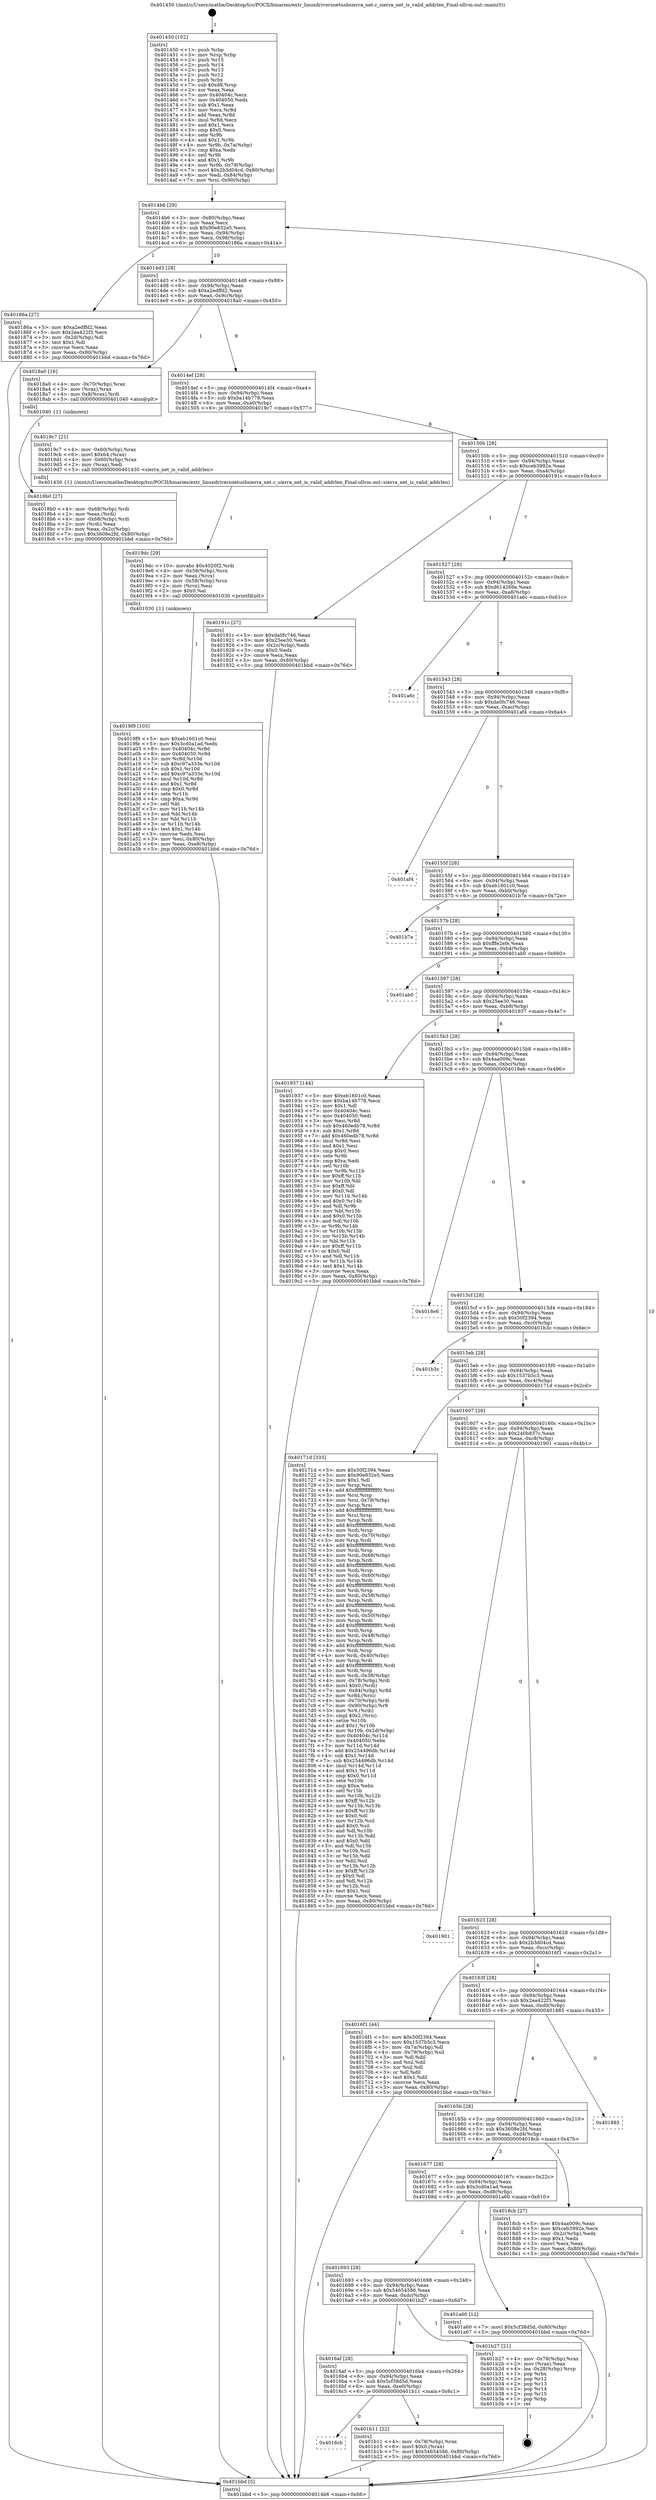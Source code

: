 digraph "0x401450" {
  label = "0x401450 (/mnt/c/Users/mathe/Desktop/tcc/POCII/binaries/extr_linuxdriversnetusbsierra_net.c_sierra_net_is_valid_addrlen_Final-ollvm.out::main(0))"
  labelloc = "t"
  node[shape=record]

  Entry [label="",width=0.3,height=0.3,shape=circle,fillcolor=black,style=filled]
  "0x4014b6" [label="{
     0x4014b6 [29]\l
     | [instrs]\l
     &nbsp;&nbsp;0x4014b6 \<+3\>: mov -0x80(%rbp),%eax\l
     &nbsp;&nbsp;0x4014b9 \<+2\>: mov %eax,%ecx\l
     &nbsp;&nbsp;0x4014bb \<+6\>: sub $0x90e832e5,%ecx\l
     &nbsp;&nbsp;0x4014c1 \<+6\>: mov %eax,-0x94(%rbp)\l
     &nbsp;&nbsp;0x4014c7 \<+6\>: mov %ecx,-0x98(%rbp)\l
     &nbsp;&nbsp;0x4014cd \<+6\>: je 000000000040186a \<main+0x41a\>\l
  }"]
  "0x40186a" [label="{
     0x40186a [27]\l
     | [instrs]\l
     &nbsp;&nbsp;0x40186a \<+5\>: mov $0xa2edffd2,%eax\l
     &nbsp;&nbsp;0x40186f \<+5\>: mov $0x2ea422f3,%ecx\l
     &nbsp;&nbsp;0x401874 \<+3\>: mov -0x2d(%rbp),%dl\l
     &nbsp;&nbsp;0x401877 \<+3\>: test $0x1,%dl\l
     &nbsp;&nbsp;0x40187a \<+3\>: cmovne %ecx,%eax\l
     &nbsp;&nbsp;0x40187d \<+3\>: mov %eax,-0x80(%rbp)\l
     &nbsp;&nbsp;0x401880 \<+5\>: jmp 0000000000401bbd \<main+0x76d\>\l
  }"]
  "0x4014d3" [label="{
     0x4014d3 [28]\l
     | [instrs]\l
     &nbsp;&nbsp;0x4014d3 \<+5\>: jmp 00000000004014d8 \<main+0x88\>\l
     &nbsp;&nbsp;0x4014d8 \<+6\>: mov -0x94(%rbp),%eax\l
     &nbsp;&nbsp;0x4014de \<+5\>: sub $0xa2edffd2,%eax\l
     &nbsp;&nbsp;0x4014e3 \<+6\>: mov %eax,-0x9c(%rbp)\l
     &nbsp;&nbsp;0x4014e9 \<+6\>: je 00000000004018a0 \<main+0x450\>\l
  }"]
  Exit [label="",width=0.3,height=0.3,shape=circle,fillcolor=black,style=filled,peripheries=2]
  "0x4018a0" [label="{
     0x4018a0 [16]\l
     | [instrs]\l
     &nbsp;&nbsp;0x4018a0 \<+4\>: mov -0x70(%rbp),%rax\l
     &nbsp;&nbsp;0x4018a4 \<+3\>: mov (%rax),%rax\l
     &nbsp;&nbsp;0x4018a7 \<+4\>: mov 0x8(%rax),%rdi\l
     &nbsp;&nbsp;0x4018ab \<+5\>: call 0000000000401040 \<atoi@plt\>\l
     | [calls]\l
     &nbsp;&nbsp;0x401040 \{1\} (unknown)\l
  }"]
  "0x4014ef" [label="{
     0x4014ef [28]\l
     | [instrs]\l
     &nbsp;&nbsp;0x4014ef \<+5\>: jmp 00000000004014f4 \<main+0xa4\>\l
     &nbsp;&nbsp;0x4014f4 \<+6\>: mov -0x94(%rbp),%eax\l
     &nbsp;&nbsp;0x4014fa \<+5\>: sub $0xba14b778,%eax\l
     &nbsp;&nbsp;0x4014ff \<+6\>: mov %eax,-0xa0(%rbp)\l
     &nbsp;&nbsp;0x401505 \<+6\>: je 00000000004019c7 \<main+0x577\>\l
  }"]
  "0x4016cb" [label="{
     0x4016cb\l
  }", style=dashed]
  "0x4019c7" [label="{
     0x4019c7 [21]\l
     | [instrs]\l
     &nbsp;&nbsp;0x4019c7 \<+4\>: mov -0x60(%rbp),%rax\l
     &nbsp;&nbsp;0x4019cb \<+6\>: movl $0x64,(%rax)\l
     &nbsp;&nbsp;0x4019d1 \<+4\>: mov -0x60(%rbp),%rax\l
     &nbsp;&nbsp;0x4019d5 \<+2\>: mov (%rax),%edi\l
     &nbsp;&nbsp;0x4019d7 \<+5\>: call 0000000000401430 \<sierra_net_is_valid_addrlen\>\l
     | [calls]\l
     &nbsp;&nbsp;0x401430 \{1\} (/mnt/c/Users/mathe/Desktop/tcc/POCII/binaries/extr_linuxdriversnetusbsierra_net.c_sierra_net_is_valid_addrlen_Final-ollvm.out::sierra_net_is_valid_addrlen)\l
  }"]
  "0x40150b" [label="{
     0x40150b [28]\l
     | [instrs]\l
     &nbsp;&nbsp;0x40150b \<+5\>: jmp 0000000000401510 \<main+0xc0\>\l
     &nbsp;&nbsp;0x401510 \<+6\>: mov -0x94(%rbp),%eax\l
     &nbsp;&nbsp;0x401516 \<+5\>: sub $0xceb3992e,%eax\l
     &nbsp;&nbsp;0x40151b \<+6\>: mov %eax,-0xa4(%rbp)\l
     &nbsp;&nbsp;0x401521 \<+6\>: je 000000000040191c \<main+0x4cc\>\l
  }"]
  "0x401b11" [label="{
     0x401b11 [22]\l
     | [instrs]\l
     &nbsp;&nbsp;0x401b11 \<+4\>: mov -0x78(%rbp),%rax\l
     &nbsp;&nbsp;0x401b15 \<+6\>: movl $0x0,(%rax)\l
     &nbsp;&nbsp;0x401b1b \<+7\>: movl $0x54654586,-0x80(%rbp)\l
     &nbsp;&nbsp;0x401b22 \<+5\>: jmp 0000000000401bbd \<main+0x76d\>\l
  }"]
  "0x40191c" [label="{
     0x40191c [27]\l
     | [instrs]\l
     &nbsp;&nbsp;0x40191c \<+5\>: mov $0xda0fc746,%eax\l
     &nbsp;&nbsp;0x401921 \<+5\>: mov $0x25ee30,%ecx\l
     &nbsp;&nbsp;0x401926 \<+3\>: mov -0x2c(%rbp),%edx\l
     &nbsp;&nbsp;0x401929 \<+3\>: cmp $0x0,%edx\l
     &nbsp;&nbsp;0x40192c \<+3\>: cmove %ecx,%eax\l
     &nbsp;&nbsp;0x40192f \<+3\>: mov %eax,-0x80(%rbp)\l
     &nbsp;&nbsp;0x401932 \<+5\>: jmp 0000000000401bbd \<main+0x76d\>\l
  }"]
  "0x401527" [label="{
     0x401527 [28]\l
     | [instrs]\l
     &nbsp;&nbsp;0x401527 \<+5\>: jmp 000000000040152c \<main+0xdc\>\l
     &nbsp;&nbsp;0x40152c \<+6\>: mov -0x94(%rbp),%eax\l
     &nbsp;&nbsp;0x401532 \<+5\>: sub $0xd614269e,%eax\l
     &nbsp;&nbsp;0x401537 \<+6\>: mov %eax,-0xa8(%rbp)\l
     &nbsp;&nbsp;0x40153d \<+6\>: je 0000000000401a6c \<main+0x61c\>\l
  }"]
  "0x4016af" [label="{
     0x4016af [28]\l
     | [instrs]\l
     &nbsp;&nbsp;0x4016af \<+5\>: jmp 00000000004016b4 \<main+0x264\>\l
     &nbsp;&nbsp;0x4016b4 \<+6\>: mov -0x94(%rbp),%eax\l
     &nbsp;&nbsp;0x4016ba \<+5\>: sub $0x5cf38d5d,%eax\l
     &nbsp;&nbsp;0x4016bf \<+6\>: mov %eax,-0xe0(%rbp)\l
     &nbsp;&nbsp;0x4016c5 \<+6\>: je 0000000000401b11 \<main+0x6c1\>\l
  }"]
  "0x401a6c" [label="{
     0x401a6c\l
  }", style=dashed]
  "0x401543" [label="{
     0x401543 [28]\l
     | [instrs]\l
     &nbsp;&nbsp;0x401543 \<+5\>: jmp 0000000000401548 \<main+0xf8\>\l
     &nbsp;&nbsp;0x401548 \<+6\>: mov -0x94(%rbp),%eax\l
     &nbsp;&nbsp;0x40154e \<+5\>: sub $0xda0fc746,%eax\l
     &nbsp;&nbsp;0x401553 \<+6\>: mov %eax,-0xac(%rbp)\l
     &nbsp;&nbsp;0x401559 \<+6\>: je 0000000000401af4 \<main+0x6a4\>\l
  }"]
  "0x401b27" [label="{
     0x401b27 [21]\l
     | [instrs]\l
     &nbsp;&nbsp;0x401b27 \<+4\>: mov -0x78(%rbp),%rax\l
     &nbsp;&nbsp;0x401b2b \<+2\>: mov (%rax),%eax\l
     &nbsp;&nbsp;0x401b2d \<+4\>: lea -0x28(%rbp),%rsp\l
     &nbsp;&nbsp;0x401b31 \<+1\>: pop %rbx\l
     &nbsp;&nbsp;0x401b32 \<+2\>: pop %r12\l
     &nbsp;&nbsp;0x401b34 \<+2\>: pop %r13\l
     &nbsp;&nbsp;0x401b36 \<+2\>: pop %r14\l
     &nbsp;&nbsp;0x401b38 \<+2\>: pop %r15\l
     &nbsp;&nbsp;0x401b3a \<+1\>: pop %rbp\l
     &nbsp;&nbsp;0x401b3b \<+1\>: ret\l
  }"]
  "0x401af4" [label="{
     0x401af4\l
  }", style=dashed]
  "0x40155f" [label="{
     0x40155f [28]\l
     | [instrs]\l
     &nbsp;&nbsp;0x40155f \<+5\>: jmp 0000000000401564 \<main+0x114\>\l
     &nbsp;&nbsp;0x401564 \<+6\>: mov -0x94(%rbp),%eax\l
     &nbsp;&nbsp;0x40156a \<+5\>: sub $0xeb1601c0,%eax\l
     &nbsp;&nbsp;0x40156f \<+6\>: mov %eax,-0xb0(%rbp)\l
     &nbsp;&nbsp;0x401575 \<+6\>: je 0000000000401b7e \<main+0x72e\>\l
  }"]
  "0x401693" [label="{
     0x401693 [28]\l
     | [instrs]\l
     &nbsp;&nbsp;0x401693 \<+5\>: jmp 0000000000401698 \<main+0x248\>\l
     &nbsp;&nbsp;0x401698 \<+6\>: mov -0x94(%rbp),%eax\l
     &nbsp;&nbsp;0x40169e \<+5\>: sub $0x54654586,%eax\l
     &nbsp;&nbsp;0x4016a3 \<+6\>: mov %eax,-0xdc(%rbp)\l
     &nbsp;&nbsp;0x4016a9 \<+6\>: je 0000000000401b27 \<main+0x6d7\>\l
  }"]
  "0x401b7e" [label="{
     0x401b7e\l
  }", style=dashed]
  "0x40157b" [label="{
     0x40157b [28]\l
     | [instrs]\l
     &nbsp;&nbsp;0x40157b \<+5\>: jmp 0000000000401580 \<main+0x130\>\l
     &nbsp;&nbsp;0x401580 \<+6\>: mov -0x94(%rbp),%eax\l
     &nbsp;&nbsp;0x401586 \<+5\>: sub $0xfffe2efe,%eax\l
     &nbsp;&nbsp;0x40158b \<+6\>: mov %eax,-0xb4(%rbp)\l
     &nbsp;&nbsp;0x401591 \<+6\>: je 0000000000401ab0 \<main+0x660\>\l
  }"]
  "0x401a60" [label="{
     0x401a60 [12]\l
     | [instrs]\l
     &nbsp;&nbsp;0x401a60 \<+7\>: movl $0x5cf38d5d,-0x80(%rbp)\l
     &nbsp;&nbsp;0x401a67 \<+5\>: jmp 0000000000401bbd \<main+0x76d\>\l
  }"]
  "0x401ab0" [label="{
     0x401ab0\l
  }", style=dashed]
  "0x401597" [label="{
     0x401597 [28]\l
     | [instrs]\l
     &nbsp;&nbsp;0x401597 \<+5\>: jmp 000000000040159c \<main+0x14c\>\l
     &nbsp;&nbsp;0x40159c \<+6\>: mov -0x94(%rbp),%eax\l
     &nbsp;&nbsp;0x4015a2 \<+5\>: sub $0x25ee30,%eax\l
     &nbsp;&nbsp;0x4015a7 \<+6\>: mov %eax,-0xb8(%rbp)\l
     &nbsp;&nbsp;0x4015ad \<+6\>: je 0000000000401937 \<main+0x4e7\>\l
  }"]
  "0x4019f9" [label="{
     0x4019f9 [103]\l
     | [instrs]\l
     &nbsp;&nbsp;0x4019f9 \<+5\>: mov $0xeb1601c0,%esi\l
     &nbsp;&nbsp;0x4019fe \<+5\>: mov $0x3cd0a1ad,%edx\l
     &nbsp;&nbsp;0x401a03 \<+8\>: mov 0x40404c,%r8d\l
     &nbsp;&nbsp;0x401a0b \<+8\>: mov 0x404050,%r9d\l
     &nbsp;&nbsp;0x401a13 \<+3\>: mov %r8d,%r10d\l
     &nbsp;&nbsp;0x401a16 \<+7\>: sub $0xc97a333e,%r10d\l
     &nbsp;&nbsp;0x401a1d \<+4\>: sub $0x1,%r10d\l
     &nbsp;&nbsp;0x401a21 \<+7\>: add $0xc97a333e,%r10d\l
     &nbsp;&nbsp;0x401a28 \<+4\>: imul %r10d,%r8d\l
     &nbsp;&nbsp;0x401a2c \<+4\>: and $0x1,%r8d\l
     &nbsp;&nbsp;0x401a30 \<+4\>: cmp $0x0,%r8d\l
     &nbsp;&nbsp;0x401a34 \<+4\>: sete %r11b\l
     &nbsp;&nbsp;0x401a38 \<+4\>: cmp $0xa,%r9d\l
     &nbsp;&nbsp;0x401a3c \<+3\>: setl %bl\l
     &nbsp;&nbsp;0x401a3f \<+3\>: mov %r11b,%r14b\l
     &nbsp;&nbsp;0x401a42 \<+3\>: and %bl,%r14b\l
     &nbsp;&nbsp;0x401a45 \<+3\>: xor %bl,%r11b\l
     &nbsp;&nbsp;0x401a48 \<+3\>: or %r11b,%r14b\l
     &nbsp;&nbsp;0x401a4b \<+4\>: test $0x1,%r14b\l
     &nbsp;&nbsp;0x401a4f \<+3\>: cmovne %edx,%esi\l
     &nbsp;&nbsp;0x401a52 \<+3\>: mov %esi,-0x80(%rbp)\l
     &nbsp;&nbsp;0x401a55 \<+6\>: mov %eax,-0xe8(%rbp)\l
     &nbsp;&nbsp;0x401a5b \<+5\>: jmp 0000000000401bbd \<main+0x76d\>\l
  }"]
  "0x401937" [label="{
     0x401937 [144]\l
     | [instrs]\l
     &nbsp;&nbsp;0x401937 \<+5\>: mov $0xeb1601c0,%eax\l
     &nbsp;&nbsp;0x40193c \<+5\>: mov $0xba14b778,%ecx\l
     &nbsp;&nbsp;0x401941 \<+2\>: mov $0x1,%dl\l
     &nbsp;&nbsp;0x401943 \<+7\>: mov 0x40404c,%esi\l
     &nbsp;&nbsp;0x40194a \<+7\>: mov 0x404050,%edi\l
     &nbsp;&nbsp;0x401951 \<+3\>: mov %esi,%r8d\l
     &nbsp;&nbsp;0x401954 \<+7\>: sub $0x460edb78,%r8d\l
     &nbsp;&nbsp;0x40195b \<+4\>: sub $0x1,%r8d\l
     &nbsp;&nbsp;0x40195f \<+7\>: add $0x460edb78,%r8d\l
     &nbsp;&nbsp;0x401966 \<+4\>: imul %r8d,%esi\l
     &nbsp;&nbsp;0x40196a \<+3\>: and $0x1,%esi\l
     &nbsp;&nbsp;0x40196d \<+3\>: cmp $0x0,%esi\l
     &nbsp;&nbsp;0x401970 \<+4\>: sete %r9b\l
     &nbsp;&nbsp;0x401974 \<+3\>: cmp $0xa,%edi\l
     &nbsp;&nbsp;0x401977 \<+4\>: setl %r10b\l
     &nbsp;&nbsp;0x40197b \<+3\>: mov %r9b,%r11b\l
     &nbsp;&nbsp;0x40197e \<+4\>: xor $0xff,%r11b\l
     &nbsp;&nbsp;0x401982 \<+3\>: mov %r10b,%bl\l
     &nbsp;&nbsp;0x401985 \<+3\>: xor $0xff,%bl\l
     &nbsp;&nbsp;0x401988 \<+3\>: xor $0x0,%dl\l
     &nbsp;&nbsp;0x40198b \<+3\>: mov %r11b,%r14b\l
     &nbsp;&nbsp;0x40198e \<+4\>: and $0x0,%r14b\l
     &nbsp;&nbsp;0x401992 \<+3\>: and %dl,%r9b\l
     &nbsp;&nbsp;0x401995 \<+3\>: mov %bl,%r15b\l
     &nbsp;&nbsp;0x401998 \<+4\>: and $0x0,%r15b\l
     &nbsp;&nbsp;0x40199c \<+3\>: and %dl,%r10b\l
     &nbsp;&nbsp;0x40199f \<+3\>: or %r9b,%r14b\l
     &nbsp;&nbsp;0x4019a2 \<+3\>: or %r10b,%r15b\l
     &nbsp;&nbsp;0x4019a5 \<+3\>: xor %r15b,%r14b\l
     &nbsp;&nbsp;0x4019a8 \<+3\>: or %bl,%r11b\l
     &nbsp;&nbsp;0x4019ab \<+4\>: xor $0xff,%r11b\l
     &nbsp;&nbsp;0x4019af \<+3\>: or $0x0,%dl\l
     &nbsp;&nbsp;0x4019b2 \<+3\>: and %dl,%r11b\l
     &nbsp;&nbsp;0x4019b5 \<+3\>: or %r11b,%r14b\l
     &nbsp;&nbsp;0x4019b8 \<+4\>: test $0x1,%r14b\l
     &nbsp;&nbsp;0x4019bc \<+3\>: cmovne %ecx,%eax\l
     &nbsp;&nbsp;0x4019bf \<+3\>: mov %eax,-0x80(%rbp)\l
     &nbsp;&nbsp;0x4019c2 \<+5\>: jmp 0000000000401bbd \<main+0x76d\>\l
  }"]
  "0x4015b3" [label="{
     0x4015b3 [28]\l
     | [instrs]\l
     &nbsp;&nbsp;0x4015b3 \<+5\>: jmp 00000000004015b8 \<main+0x168\>\l
     &nbsp;&nbsp;0x4015b8 \<+6\>: mov -0x94(%rbp),%eax\l
     &nbsp;&nbsp;0x4015be \<+5\>: sub $0x4aa009c,%eax\l
     &nbsp;&nbsp;0x4015c3 \<+6\>: mov %eax,-0xbc(%rbp)\l
     &nbsp;&nbsp;0x4015c9 \<+6\>: je 00000000004018e6 \<main+0x496\>\l
  }"]
  "0x4019dc" [label="{
     0x4019dc [29]\l
     | [instrs]\l
     &nbsp;&nbsp;0x4019dc \<+10\>: movabs $0x4020f2,%rdi\l
     &nbsp;&nbsp;0x4019e6 \<+4\>: mov -0x58(%rbp),%rcx\l
     &nbsp;&nbsp;0x4019ea \<+2\>: mov %eax,(%rcx)\l
     &nbsp;&nbsp;0x4019ec \<+4\>: mov -0x58(%rbp),%rcx\l
     &nbsp;&nbsp;0x4019f0 \<+2\>: mov (%rcx),%esi\l
     &nbsp;&nbsp;0x4019f2 \<+2\>: mov $0x0,%al\l
     &nbsp;&nbsp;0x4019f4 \<+5\>: call 0000000000401030 \<printf@plt\>\l
     | [calls]\l
     &nbsp;&nbsp;0x401030 \{1\} (unknown)\l
  }"]
  "0x4018e6" [label="{
     0x4018e6\l
  }", style=dashed]
  "0x4015cf" [label="{
     0x4015cf [28]\l
     | [instrs]\l
     &nbsp;&nbsp;0x4015cf \<+5\>: jmp 00000000004015d4 \<main+0x184\>\l
     &nbsp;&nbsp;0x4015d4 \<+6\>: mov -0x94(%rbp),%eax\l
     &nbsp;&nbsp;0x4015da \<+5\>: sub $0x50f2394,%eax\l
     &nbsp;&nbsp;0x4015df \<+6\>: mov %eax,-0xc0(%rbp)\l
     &nbsp;&nbsp;0x4015e5 \<+6\>: je 0000000000401b3c \<main+0x6ec\>\l
  }"]
  "0x401677" [label="{
     0x401677 [28]\l
     | [instrs]\l
     &nbsp;&nbsp;0x401677 \<+5\>: jmp 000000000040167c \<main+0x22c\>\l
     &nbsp;&nbsp;0x40167c \<+6\>: mov -0x94(%rbp),%eax\l
     &nbsp;&nbsp;0x401682 \<+5\>: sub $0x3cd0a1ad,%eax\l
     &nbsp;&nbsp;0x401687 \<+6\>: mov %eax,-0xd8(%rbp)\l
     &nbsp;&nbsp;0x40168d \<+6\>: je 0000000000401a60 \<main+0x610\>\l
  }"]
  "0x401b3c" [label="{
     0x401b3c\l
  }", style=dashed]
  "0x4015eb" [label="{
     0x4015eb [28]\l
     | [instrs]\l
     &nbsp;&nbsp;0x4015eb \<+5\>: jmp 00000000004015f0 \<main+0x1a0\>\l
     &nbsp;&nbsp;0x4015f0 \<+6\>: mov -0x94(%rbp),%eax\l
     &nbsp;&nbsp;0x4015f6 \<+5\>: sub $0x1537b5c3,%eax\l
     &nbsp;&nbsp;0x4015fb \<+6\>: mov %eax,-0xc4(%rbp)\l
     &nbsp;&nbsp;0x401601 \<+6\>: je 000000000040171d \<main+0x2cd\>\l
  }"]
  "0x4018cb" [label="{
     0x4018cb [27]\l
     | [instrs]\l
     &nbsp;&nbsp;0x4018cb \<+5\>: mov $0x4aa009c,%eax\l
     &nbsp;&nbsp;0x4018d0 \<+5\>: mov $0xceb3992e,%ecx\l
     &nbsp;&nbsp;0x4018d5 \<+3\>: mov -0x2c(%rbp),%edx\l
     &nbsp;&nbsp;0x4018d8 \<+3\>: cmp $0x1,%edx\l
     &nbsp;&nbsp;0x4018db \<+3\>: cmovl %ecx,%eax\l
     &nbsp;&nbsp;0x4018de \<+3\>: mov %eax,-0x80(%rbp)\l
     &nbsp;&nbsp;0x4018e1 \<+5\>: jmp 0000000000401bbd \<main+0x76d\>\l
  }"]
  "0x40171d" [label="{
     0x40171d [333]\l
     | [instrs]\l
     &nbsp;&nbsp;0x40171d \<+5\>: mov $0x50f2394,%eax\l
     &nbsp;&nbsp;0x401722 \<+5\>: mov $0x90e832e5,%ecx\l
     &nbsp;&nbsp;0x401727 \<+2\>: mov $0x1,%dl\l
     &nbsp;&nbsp;0x401729 \<+3\>: mov %rsp,%rsi\l
     &nbsp;&nbsp;0x40172c \<+4\>: add $0xfffffffffffffff0,%rsi\l
     &nbsp;&nbsp;0x401730 \<+3\>: mov %rsi,%rsp\l
     &nbsp;&nbsp;0x401733 \<+4\>: mov %rsi,-0x78(%rbp)\l
     &nbsp;&nbsp;0x401737 \<+3\>: mov %rsp,%rsi\l
     &nbsp;&nbsp;0x40173a \<+4\>: add $0xfffffffffffffff0,%rsi\l
     &nbsp;&nbsp;0x40173e \<+3\>: mov %rsi,%rsp\l
     &nbsp;&nbsp;0x401741 \<+3\>: mov %rsp,%rdi\l
     &nbsp;&nbsp;0x401744 \<+4\>: add $0xfffffffffffffff0,%rdi\l
     &nbsp;&nbsp;0x401748 \<+3\>: mov %rdi,%rsp\l
     &nbsp;&nbsp;0x40174b \<+4\>: mov %rdi,-0x70(%rbp)\l
     &nbsp;&nbsp;0x40174f \<+3\>: mov %rsp,%rdi\l
     &nbsp;&nbsp;0x401752 \<+4\>: add $0xfffffffffffffff0,%rdi\l
     &nbsp;&nbsp;0x401756 \<+3\>: mov %rdi,%rsp\l
     &nbsp;&nbsp;0x401759 \<+4\>: mov %rdi,-0x68(%rbp)\l
     &nbsp;&nbsp;0x40175d \<+3\>: mov %rsp,%rdi\l
     &nbsp;&nbsp;0x401760 \<+4\>: add $0xfffffffffffffff0,%rdi\l
     &nbsp;&nbsp;0x401764 \<+3\>: mov %rdi,%rsp\l
     &nbsp;&nbsp;0x401767 \<+4\>: mov %rdi,-0x60(%rbp)\l
     &nbsp;&nbsp;0x40176b \<+3\>: mov %rsp,%rdi\l
     &nbsp;&nbsp;0x40176e \<+4\>: add $0xfffffffffffffff0,%rdi\l
     &nbsp;&nbsp;0x401772 \<+3\>: mov %rdi,%rsp\l
     &nbsp;&nbsp;0x401775 \<+4\>: mov %rdi,-0x58(%rbp)\l
     &nbsp;&nbsp;0x401779 \<+3\>: mov %rsp,%rdi\l
     &nbsp;&nbsp;0x40177c \<+4\>: add $0xfffffffffffffff0,%rdi\l
     &nbsp;&nbsp;0x401780 \<+3\>: mov %rdi,%rsp\l
     &nbsp;&nbsp;0x401783 \<+4\>: mov %rdi,-0x50(%rbp)\l
     &nbsp;&nbsp;0x401787 \<+3\>: mov %rsp,%rdi\l
     &nbsp;&nbsp;0x40178a \<+4\>: add $0xfffffffffffffff0,%rdi\l
     &nbsp;&nbsp;0x40178e \<+3\>: mov %rdi,%rsp\l
     &nbsp;&nbsp;0x401791 \<+4\>: mov %rdi,-0x48(%rbp)\l
     &nbsp;&nbsp;0x401795 \<+3\>: mov %rsp,%rdi\l
     &nbsp;&nbsp;0x401798 \<+4\>: add $0xfffffffffffffff0,%rdi\l
     &nbsp;&nbsp;0x40179c \<+3\>: mov %rdi,%rsp\l
     &nbsp;&nbsp;0x40179f \<+4\>: mov %rdi,-0x40(%rbp)\l
     &nbsp;&nbsp;0x4017a3 \<+3\>: mov %rsp,%rdi\l
     &nbsp;&nbsp;0x4017a6 \<+4\>: add $0xfffffffffffffff0,%rdi\l
     &nbsp;&nbsp;0x4017aa \<+3\>: mov %rdi,%rsp\l
     &nbsp;&nbsp;0x4017ad \<+4\>: mov %rdi,-0x38(%rbp)\l
     &nbsp;&nbsp;0x4017b1 \<+4\>: mov -0x78(%rbp),%rdi\l
     &nbsp;&nbsp;0x4017b5 \<+6\>: movl $0x0,(%rdi)\l
     &nbsp;&nbsp;0x4017bb \<+7\>: mov -0x84(%rbp),%r8d\l
     &nbsp;&nbsp;0x4017c2 \<+3\>: mov %r8d,(%rsi)\l
     &nbsp;&nbsp;0x4017c5 \<+4\>: mov -0x70(%rbp),%rdi\l
     &nbsp;&nbsp;0x4017c9 \<+7\>: mov -0x90(%rbp),%r9\l
     &nbsp;&nbsp;0x4017d0 \<+3\>: mov %r9,(%rdi)\l
     &nbsp;&nbsp;0x4017d3 \<+3\>: cmpl $0x2,(%rsi)\l
     &nbsp;&nbsp;0x4017d6 \<+4\>: setne %r10b\l
     &nbsp;&nbsp;0x4017da \<+4\>: and $0x1,%r10b\l
     &nbsp;&nbsp;0x4017de \<+4\>: mov %r10b,-0x2d(%rbp)\l
     &nbsp;&nbsp;0x4017e2 \<+8\>: mov 0x40404c,%r11d\l
     &nbsp;&nbsp;0x4017ea \<+7\>: mov 0x404050,%ebx\l
     &nbsp;&nbsp;0x4017f1 \<+3\>: mov %r11d,%r14d\l
     &nbsp;&nbsp;0x4017f4 \<+7\>: add $0x254496db,%r14d\l
     &nbsp;&nbsp;0x4017fb \<+4\>: sub $0x1,%r14d\l
     &nbsp;&nbsp;0x4017ff \<+7\>: sub $0x254496db,%r14d\l
     &nbsp;&nbsp;0x401806 \<+4\>: imul %r14d,%r11d\l
     &nbsp;&nbsp;0x40180a \<+4\>: and $0x1,%r11d\l
     &nbsp;&nbsp;0x40180e \<+4\>: cmp $0x0,%r11d\l
     &nbsp;&nbsp;0x401812 \<+4\>: sete %r10b\l
     &nbsp;&nbsp;0x401816 \<+3\>: cmp $0xa,%ebx\l
     &nbsp;&nbsp;0x401819 \<+4\>: setl %r15b\l
     &nbsp;&nbsp;0x40181d \<+3\>: mov %r10b,%r12b\l
     &nbsp;&nbsp;0x401820 \<+4\>: xor $0xff,%r12b\l
     &nbsp;&nbsp;0x401824 \<+3\>: mov %r15b,%r13b\l
     &nbsp;&nbsp;0x401827 \<+4\>: xor $0xff,%r13b\l
     &nbsp;&nbsp;0x40182b \<+3\>: xor $0x0,%dl\l
     &nbsp;&nbsp;0x40182e \<+3\>: mov %r12b,%sil\l
     &nbsp;&nbsp;0x401831 \<+4\>: and $0x0,%sil\l
     &nbsp;&nbsp;0x401835 \<+3\>: and %dl,%r10b\l
     &nbsp;&nbsp;0x401838 \<+3\>: mov %r13b,%dil\l
     &nbsp;&nbsp;0x40183b \<+4\>: and $0x0,%dil\l
     &nbsp;&nbsp;0x40183f \<+3\>: and %dl,%r15b\l
     &nbsp;&nbsp;0x401842 \<+3\>: or %r10b,%sil\l
     &nbsp;&nbsp;0x401845 \<+3\>: or %r15b,%dil\l
     &nbsp;&nbsp;0x401848 \<+3\>: xor %dil,%sil\l
     &nbsp;&nbsp;0x40184b \<+3\>: or %r13b,%r12b\l
     &nbsp;&nbsp;0x40184e \<+4\>: xor $0xff,%r12b\l
     &nbsp;&nbsp;0x401852 \<+3\>: or $0x0,%dl\l
     &nbsp;&nbsp;0x401855 \<+3\>: and %dl,%r12b\l
     &nbsp;&nbsp;0x401858 \<+3\>: or %r12b,%sil\l
     &nbsp;&nbsp;0x40185b \<+4\>: test $0x1,%sil\l
     &nbsp;&nbsp;0x40185f \<+3\>: cmovne %ecx,%eax\l
     &nbsp;&nbsp;0x401862 \<+3\>: mov %eax,-0x80(%rbp)\l
     &nbsp;&nbsp;0x401865 \<+5\>: jmp 0000000000401bbd \<main+0x76d\>\l
  }"]
  "0x401607" [label="{
     0x401607 [28]\l
     | [instrs]\l
     &nbsp;&nbsp;0x401607 \<+5\>: jmp 000000000040160c \<main+0x1bc\>\l
     &nbsp;&nbsp;0x40160c \<+6\>: mov -0x94(%rbp),%eax\l
     &nbsp;&nbsp;0x401612 \<+5\>: sub $0x240b837c,%eax\l
     &nbsp;&nbsp;0x401617 \<+6\>: mov %eax,-0xc8(%rbp)\l
     &nbsp;&nbsp;0x40161d \<+6\>: je 0000000000401901 \<main+0x4b1\>\l
  }"]
  "0x40165b" [label="{
     0x40165b [28]\l
     | [instrs]\l
     &nbsp;&nbsp;0x40165b \<+5\>: jmp 0000000000401660 \<main+0x210\>\l
     &nbsp;&nbsp;0x401660 \<+6\>: mov -0x94(%rbp),%eax\l
     &nbsp;&nbsp;0x401666 \<+5\>: sub $0x3608e2fd,%eax\l
     &nbsp;&nbsp;0x40166b \<+6\>: mov %eax,-0xd4(%rbp)\l
     &nbsp;&nbsp;0x401671 \<+6\>: je 00000000004018cb \<main+0x47b\>\l
  }"]
  "0x401901" [label="{
     0x401901\l
  }", style=dashed]
  "0x401623" [label="{
     0x401623 [28]\l
     | [instrs]\l
     &nbsp;&nbsp;0x401623 \<+5\>: jmp 0000000000401628 \<main+0x1d8\>\l
     &nbsp;&nbsp;0x401628 \<+6\>: mov -0x94(%rbp),%eax\l
     &nbsp;&nbsp;0x40162e \<+5\>: sub $0x2b3d04cd,%eax\l
     &nbsp;&nbsp;0x401633 \<+6\>: mov %eax,-0xcc(%rbp)\l
     &nbsp;&nbsp;0x401639 \<+6\>: je 00000000004016f1 \<main+0x2a1\>\l
  }"]
  "0x401885" [label="{
     0x401885\l
  }", style=dashed]
  "0x4016f1" [label="{
     0x4016f1 [44]\l
     | [instrs]\l
     &nbsp;&nbsp;0x4016f1 \<+5\>: mov $0x50f2394,%eax\l
     &nbsp;&nbsp;0x4016f6 \<+5\>: mov $0x1537b5c3,%ecx\l
     &nbsp;&nbsp;0x4016fb \<+3\>: mov -0x7a(%rbp),%dl\l
     &nbsp;&nbsp;0x4016fe \<+4\>: mov -0x79(%rbp),%sil\l
     &nbsp;&nbsp;0x401702 \<+3\>: mov %dl,%dil\l
     &nbsp;&nbsp;0x401705 \<+3\>: and %sil,%dil\l
     &nbsp;&nbsp;0x401708 \<+3\>: xor %sil,%dl\l
     &nbsp;&nbsp;0x40170b \<+3\>: or %dl,%dil\l
     &nbsp;&nbsp;0x40170e \<+4\>: test $0x1,%dil\l
     &nbsp;&nbsp;0x401712 \<+3\>: cmovne %ecx,%eax\l
     &nbsp;&nbsp;0x401715 \<+3\>: mov %eax,-0x80(%rbp)\l
     &nbsp;&nbsp;0x401718 \<+5\>: jmp 0000000000401bbd \<main+0x76d\>\l
  }"]
  "0x40163f" [label="{
     0x40163f [28]\l
     | [instrs]\l
     &nbsp;&nbsp;0x40163f \<+5\>: jmp 0000000000401644 \<main+0x1f4\>\l
     &nbsp;&nbsp;0x401644 \<+6\>: mov -0x94(%rbp),%eax\l
     &nbsp;&nbsp;0x40164a \<+5\>: sub $0x2ea422f3,%eax\l
     &nbsp;&nbsp;0x40164f \<+6\>: mov %eax,-0xd0(%rbp)\l
     &nbsp;&nbsp;0x401655 \<+6\>: je 0000000000401885 \<main+0x435\>\l
  }"]
  "0x401bbd" [label="{
     0x401bbd [5]\l
     | [instrs]\l
     &nbsp;&nbsp;0x401bbd \<+5\>: jmp 00000000004014b6 \<main+0x66\>\l
  }"]
  "0x401450" [label="{
     0x401450 [102]\l
     | [instrs]\l
     &nbsp;&nbsp;0x401450 \<+1\>: push %rbp\l
     &nbsp;&nbsp;0x401451 \<+3\>: mov %rsp,%rbp\l
     &nbsp;&nbsp;0x401454 \<+2\>: push %r15\l
     &nbsp;&nbsp;0x401456 \<+2\>: push %r14\l
     &nbsp;&nbsp;0x401458 \<+2\>: push %r13\l
     &nbsp;&nbsp;0x40145a \<+2\>: push %r12\l
     &nbsp;&nbsp;0x40145c \<+1\>: push %rbx\l
     &nbsp;&nbsp;0x40145d \<+7\>: sub $0xd8,%rsp\l
     &nbsp;&nbsp;0x401464 \<+2\>: xor %eax,%eax\l
     &nbsp;&nbsp;0x401466 \<+7\>: mov 0x40404c,%ecx\l
     &nbsp;&nbsp;0x40146d \<+7\>: mov 0x404050,%edx\l
     &nbsp;&nbsp;0x401474 \<+3\>: sub $0x1,%eax\l
     &nbsp;&nbsp;0x401477 \<+3\>: mov %ecx,%r8d\l
     &nbsp;&nbsp;0x40147a \<+3\>: add %eax,%r8d\l
     &nbsp;&nbsp;0x40147d \<+4\>: imul %r8d,%ecx\l
     &nbsp;&nbsp;0x401481 \<+3\>: and $0x1,%ecx\l
     &nbsp;&nbsp;0x401484 \<+3\>: cmp $0x0,%ecx\l
     &nbsp;&nbsp;0x401487 \<+4\>: sete %r9b\l
     &nbsp;&nbsp;0x40148b \<+4\>: and $0x1,%r9b\l
     &nbsp;&nbsp;0x40148f \<+4\>: mov %r9b,-0x7a(%rbp)\l
     &nbsp;&nbsp;0x401493 \<+3\>: cmp $0xa,%edx\l
     &nbsp;&nbsp;0x401496 \<+4\>: setl %r9b\l
     &nbsp;&nbsp;0x40149a \<+4\>: and $0x1,%r9b\l
     &nbsp;&nbsp;0x40149e \<+4\>: mov %r9b,-0x79(%rbp)\l
     &nbsp;&nbsp;0x4014a2 \<+7\>: movl $0x2b3d04cd,-0x80(%rbp)\l
     &nbsp;&nbsp;0x4014a9 \<+6\>: mov %edi,-0x84(%rbp)\l
     &nbsp;&nbsp;0x4014af \<+7\>: mov %rsi,-0x90(%rbp)\l
  }"]
  "0x4018b0" [label="{
     0x4018b0 [27]\l
     | [instrs]\l
     &nbsp;&nbsp;0x4018b0 \<+4\>: mov -0x68(%rbp),%rdi\l
     &nbsp;&nbsp;0x4018b4 \<+2\>: mov %eax,(%rdi)\l
     &nbsp;&nbsp;0x4018b6 \<+4\>: mov -0x68(%rbp),%rdi\l
     &nbsp;&nbsp;0x4018ba \<+2\>: mov (%rdi),%eax\l
     &nbsp;&nbsp;0x4018bc \<+3\>: mov %eax,-0x2c(%rbp)\l
     &nbsp;&nbsp;0x4018bf \<+7\>: movl $0x3608e2fd,-0x80(%rbp)\l
     &nbsp;&nbsp;0x4018c6 \<+5\>: jmp 0000000000401bbd \<main+0x76d\>\l
  }"]
  Entry -> "0x401450" [label=" 1"]
  "0x4014b6" -> "0x40186a" [label=" 1"]
  "0x4014b6" -> "0x4014d3" [label=" 10"]
  "0x401b27" -> Exit [label=" 1"]
  "0x4014d3" -> "0x4018a0" [label=" 1"]
  "0x4014d3" -> "0x4014ef" [label=" 9"]
  "0x401b11" -> "0x401bbd" [label=" 1"]
  "0x4014ef" -> "0x4019c7" [label=" 1"]
  "0x4014ef" -> "0x40150b" [label=" 8"]
  "0x4016af" -> "0x4016cb" [label=" 0"]
  "0x40150b" -> "0x40191c" [label=" 1"]
  "0x40150b" -> "0x401527" [label=" 7"]
  "0x4016af" -> "0x401b11" [label=" 1"]
  "0x401527" -> "0x401a6c" [label=" 0"]
  "0x401527" -> "0x401543" [label=" 7"]
  "0x401693" -> "0x4016af" [label=" 1"]
  "0x401543" -> "0x401af4" [label=" 0"]
  "0x401543" -> "0x40155f" [label=" 7"]
  "0x401693" -> "0x401b27" [label=" 1"]
  "0x40155f" -> "0x401b7e" [label=" 0"]
  "0x40155f" -> "0x40157b" [label=" 7"]
  "0x401a60" -> "0x401bbd" [label=" 1"]
  "0x40157b" -> "0x401ab0" [label=" 0"]
  "0x40157b" -> "0x401597" [label=" 7"]
  "0x401677" -> "0x401693" [label=" 2"]
  "0x401597" -> "0x401937" [label=" 1"]
  "0x401597" -> "0x4015b3" [label=" 6"]
  "0x401677" -> "0x401a60" [label=" 1"]
  "0x4015b3" -> "0x4018e6" [label=" 0"]
  "0x4015b3" -> "0x4015cf" [label=" 6"]
  "0x4019f9" -> "0x401bbd" [label=" 1"]
  "0x4015cf" -> "0x401b3c" [label=" 0"]
  "0x4015cf" -> "0x4015eb" [label=" 6"]
  "0x4019dc" -> "0x4019f9" [label=" 1"]
  "0x4015eb" -> "0x40171d" [label=" 1"]
  "0x4015eb" -> "0x401607" [label=" 5"]
  "0x4019c7" -> "0x4019dc" [label=" 1"]
  "0x401607" -> "0x401901" [label=" 0"]
  "0x401607" -> "0x401623" [label=" 5"]
  "0x40191c" -> "0x401bbd" [label=" 1"]
  "0x401623" -> "0x4016f1" [label=" 1"]
  "0x401623" -> "0x40163f" [label=" 4"]
  "0x4016f1" -> "0x401bbd" [label=" 1"]
  "0x401450" -> "0x4014b6" [label=" 1"]
  "0x401bbd" -> "0x4014b6" [label=" 10"]
  "0x4018cb" -> "0x401bbd" [label=" 1"]
  "0x40171d" -> "0x401bbd" [label=" 1"]
  "0x40186a" -> "0x401bbd" [label=" 1"]
  "0x4018a0" -> "0x4018b0" [label=" 1"]
  "0x4018b0" -> "0x401bbd" [label=" 1"]
  "0x40165b" -> "0x401677" [label=" 3"]
  "0x40163f" -> "0x401885" [label=" 0"]
  "0x40163f" -> "0x40165b" [label=" 4"]
  "0x401937" -> "0x401bbd" [label=" 1"]
  "0x40165b" -> "0x4018cb" [label=" 1"]
}
